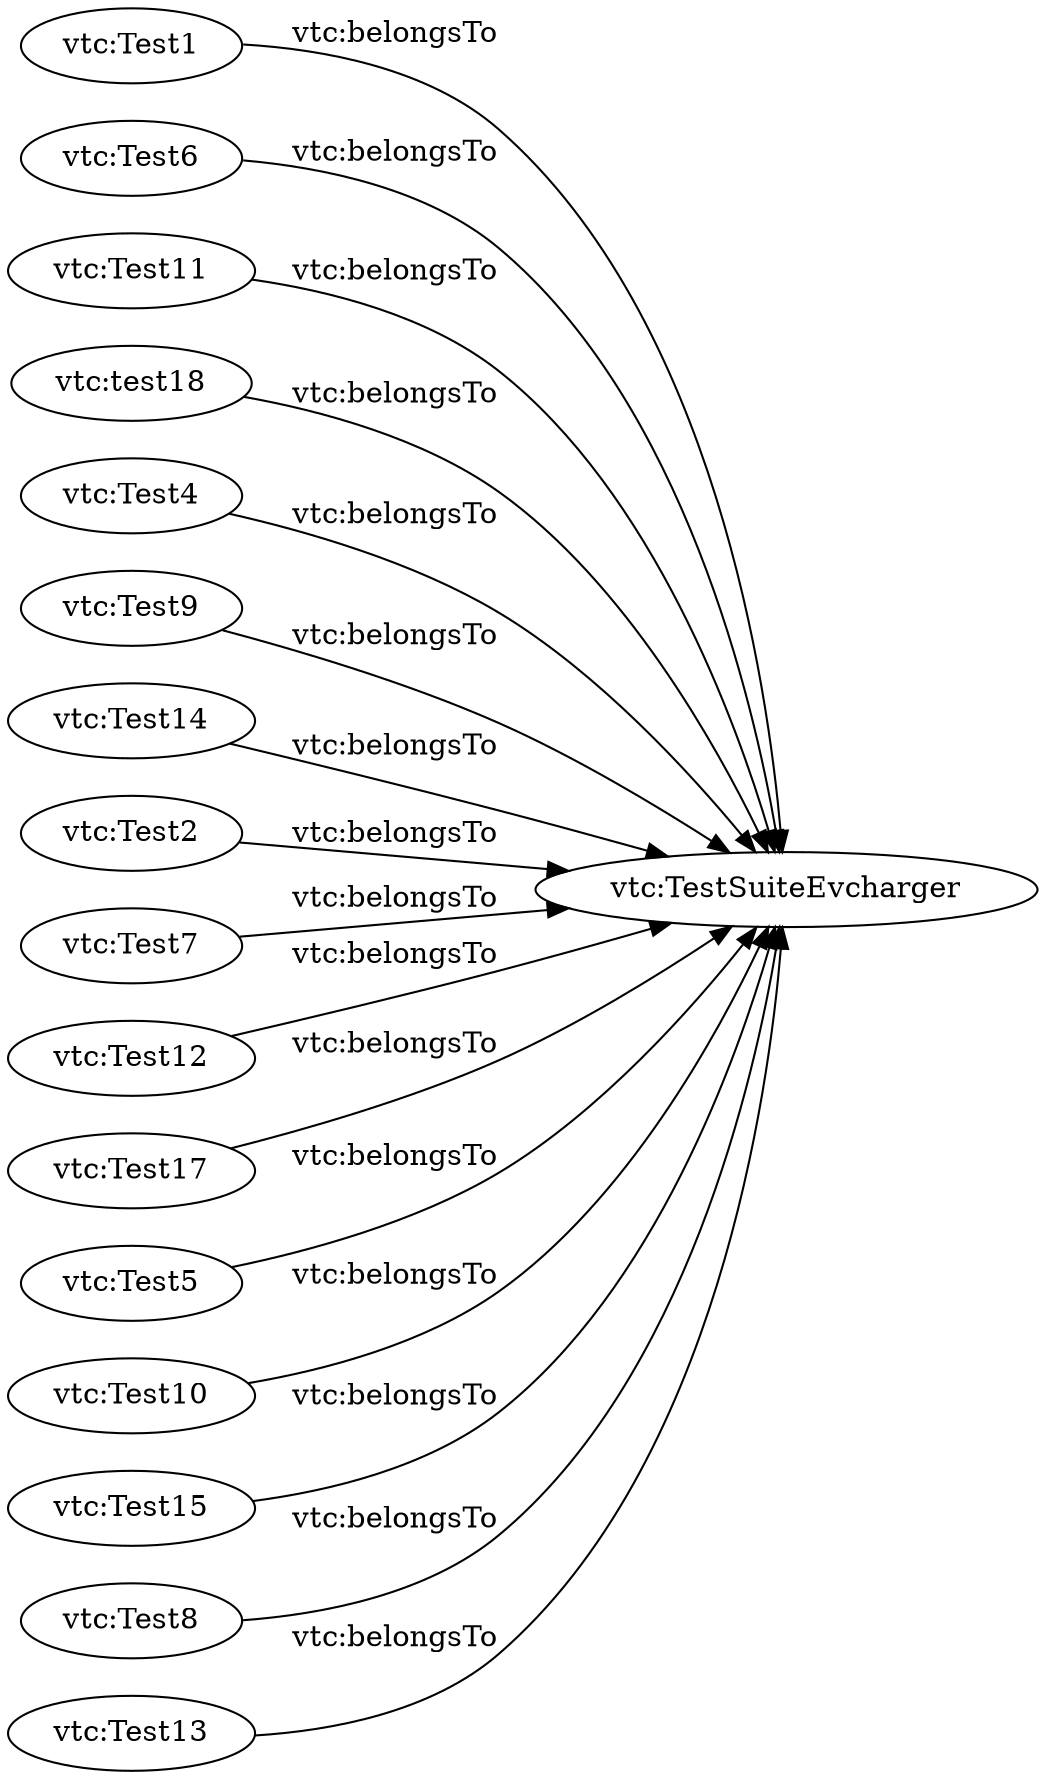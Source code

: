 digraph ar2dtool_diagram { 
rankdir=LR;
size="1501"
	"vtc:Test1" -> "vtc:TestSuiteEvcharger" [ label = "vtc:belongsTo" ];
	"vtc:Test6" -> "vtc:TestSuiteEvcharger" [ label = "vtc:belongsTo" ];
	"vtc:Test11" -> "vtc:TestSuiteEvcharger" [ label = "vtc:belongsTo" ];
	"vtc:test18" -> "vtc:TestSuiteEvcharger" [ label = "vtc:belongsTo" ];
	"vtc:Test4" -> "vtc:TestSuiteEvcharger" [ label = "vtc:belongsTo" ];
	"vtc:Test9" -> "vtc:TestSuiteEvcharger" [ label = "vtc:belongsTo" ];
	"vtc:Test14" -> "vtc:TestSuiteEvcharger" [ label = "vtc:belongsTo" ];
	"vtc:Test2" -> "vtc:TestSuiteEvcharger" [ label = "vtc:belongsTo" ];
	"vtc:Test7" -> "vtc:TestSuiteEvcharger" [ label = "vtc:belongsTo" ];
	"vtc:Test12" -> "vtc:TestSuiteEvcharger" [ label = "vtc:belongsTo" ];
	"vtc:Test17" -> "vtc:TestSuiteEvcharger" [ label = "vtc:belongsTo" ];
	"vtc:Test5" -> "vtc:TestSuiteEvcharger" [ label = "vtc:belongsTo" ];
	"vtc:Test10" -> "vtc:TestSuiteEvcharger" [ label = "vtc:belongsTo" ];
	"vtc:Test15" -> "vtc:TestSuiteEvcharger" [ label = "vtc:belongsTo" ];
	"vtc:Test8" -> "vtc:TestSuiteEvcharger" [ label = "vtc:belongsTo" ];
	"vtc:Test13" -> "vtc:TestSuiteEvcharger" [ label = "vtc:belongsTo" ];

}
